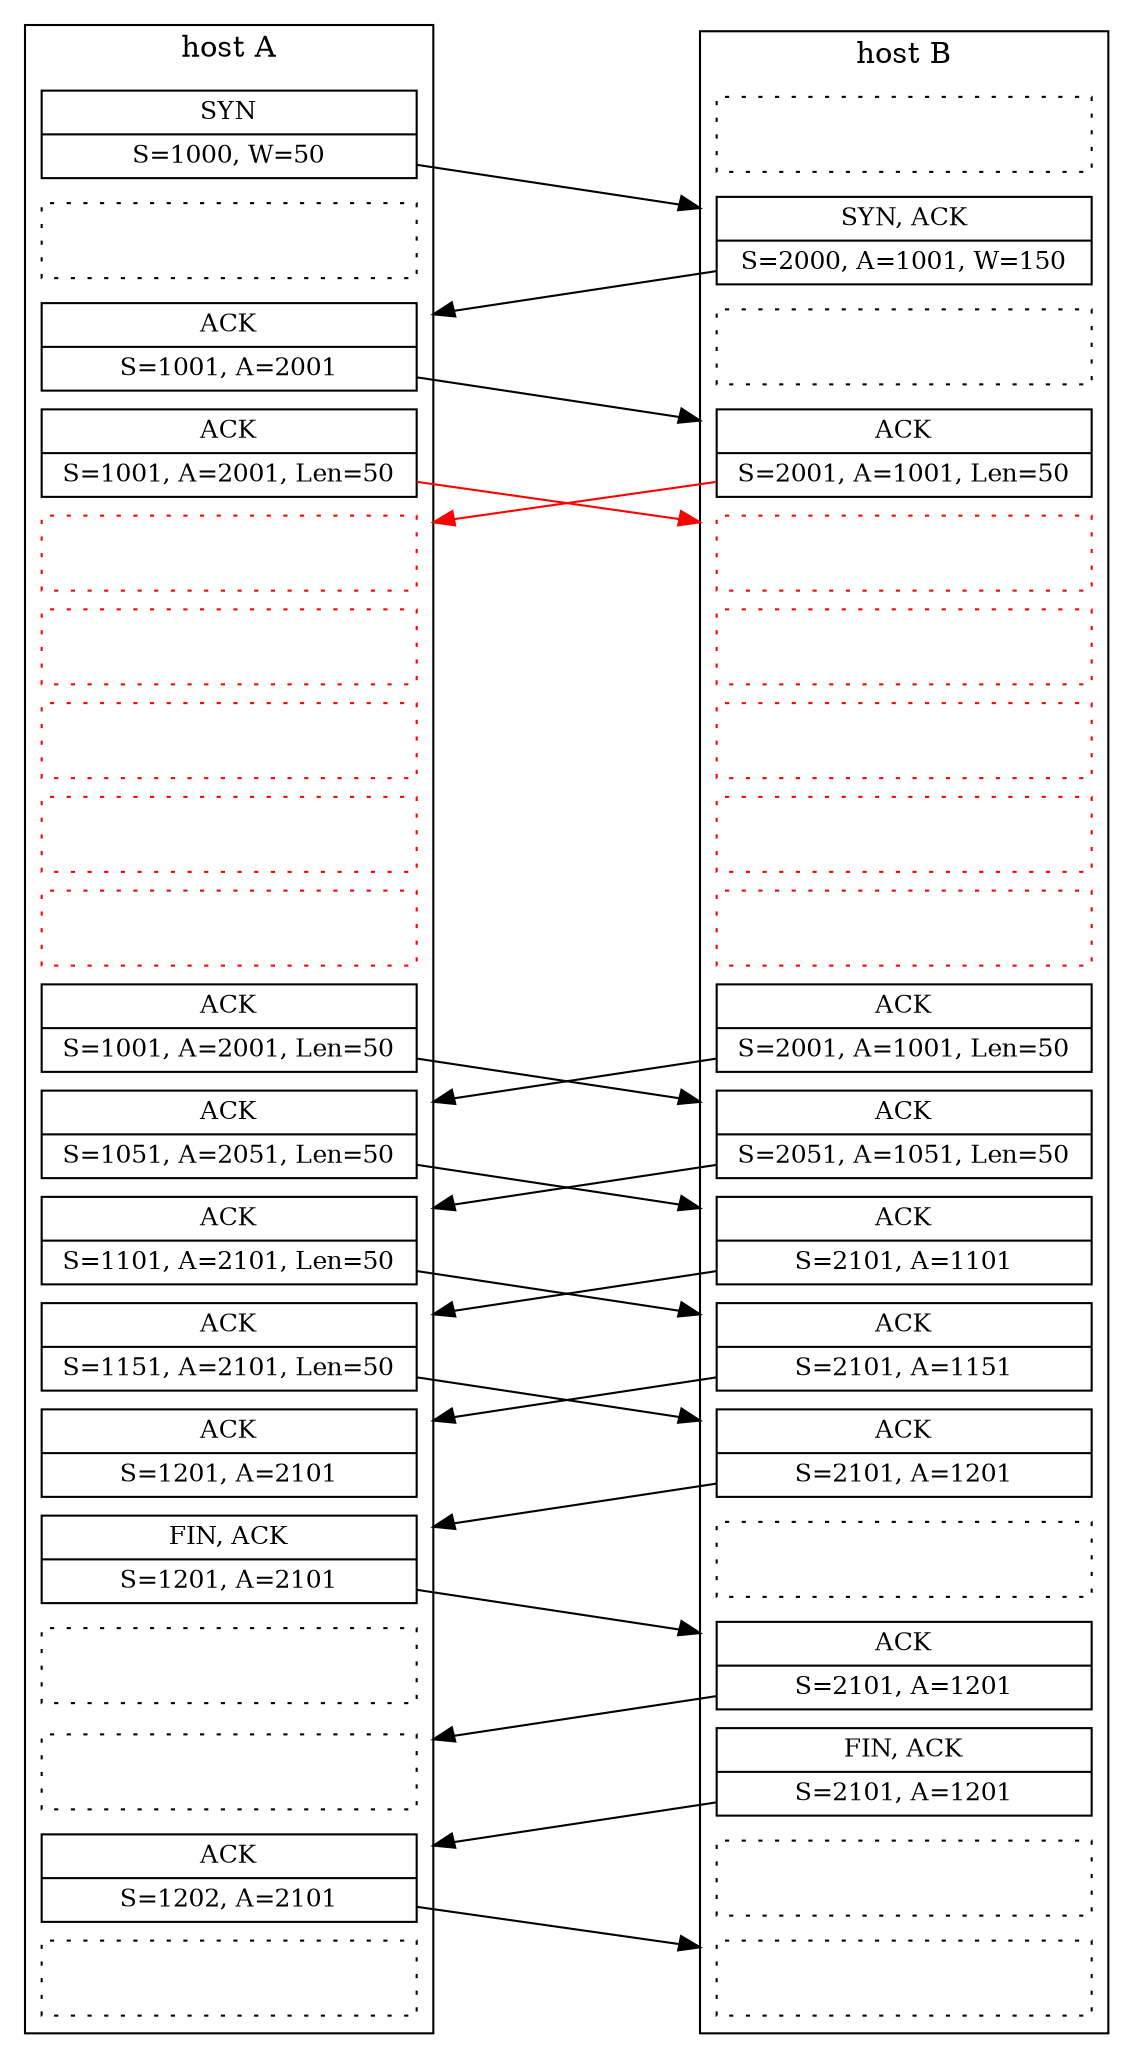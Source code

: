 digraph {
    node [shape=record]
    rankdir=TD;
    ranksep=0.00;
    newrank=true;
    nodesep=2.00;
    compound=true;
    subgraph cluster_A {
        label="host A"
        style="solid"
        node [width=2.50, fontsize=12 ];
         0 ->  1 ->  2 ->  3 ->  4 ->  5 ->  6 ->  7 ->  8 ->  9 -> 10 [color=none];
        10 -> 11 -> 12 -> 13 -> 14 -> 15 -> 16 -> 17 -> 18 [color=none];
    }
    subgraph cluster_B {
        label="host B"
        style="solid"
        node [width=2.50, fontsize=12 ];

        50 -> 51 -> 52 -> 53 -> 54 -> 55 -> 56 -> 57 -> 58 -> 59 -> 60 [color=none];
        60 -> 61 -> 62 -> 63 -> 64 -> 65 -> 66 -> 67 -> 68 [color=none];
    }

    { rank=same;  0; 50; }
    { rank=same;  1; 51; }
    { rank=same;  2; 52; }
    { rank=same;  3; 53; }
    { rank=same;  4; 54; }
    { rank=same;  5; 55; }
    { rank=same;  6; 56; }
    { rank=same;  7; 57; }
    { rank=same;  8; 58; }
    { rank=same;  9; 59; }
    { rank=same; 10; 60; }
    { rank=same; 11; 61; }
    { rank=same; 12; 62; }
    { rank=same; 13; 63; }
    { rank=same; 14; 64; }
    { rank=same; 15; 65; }
    { rank=same; 16; 66; }
    { rank=same; 17; 67; }
    { rank=same; 18; 68; }

    1, 50, 52, 64 [color=black, fontcolor=none, style=dotted];

     0 -> 51 [lhead=cluster_B]
    51 ->  2 [lhead=cluster_A]
     2 -> 53 [lhead=cluster_B]
    53 ->  4 [lhead=cluster_A, color=red]
     3 -> 54 [lhead=cluster_B, color=red]

    4, 5, 6, 7, 8 [ style=dotted, color=red, fontcolor=none ]
    54, 55, 56, 57, 58 [ style=dotted, color=red, fontcolor=none ]

    0 [ label="{SYN|S=1000, W=50}" ]
    2 [ label="{ACK|S=1001, A=2001}" ]
    3 [ label="{ACK|S=1001, A=2001, Len=50}" ]

    51 [ label="{SYN, ACK|S=2000, A=1001, W=150}" ]
    53 [ label="{ACK|S=2001, A=1001, Len=50}" ]

    // Retransmisión
     9 -> 60 [lhead=cluster_B]
    59 -> 10 [lhead=cluster_A]
    10 -> 61 [lhead=cluster_B]
    60 -> 11 [lhead=cluster_A]
    11 -> 62 [lhead=cluster_B]
    61 -> 12 [lhead=cluster_A]
    62 -> 13 [lhead=cluster_A]
    12 -> 63 [lhead=cluster_B]
    63 -> 14 [lhead=cluster_A]

     9 [ label="{ACK|S=1001, A=2001, Len=50}" ]
    59 [ label="{ACK|S=2001, A=1001, Len=50}" ]

    10 [ label="{ACK|S=1051, A=2051, Len=50}" ]
    59 [ label="{ACK|S=2001, A=1001, Len=50}" ]

    11 [ label="{ACK|S=1101, A=2101, Len=50}" ]
    12 [ label="{ACK|S=1151, A=2101, Len=50}" ]
    13 [ label="{ACK|S=1201, A=2101}" ]

    60 [ label="{ACK|S=2051, A=1051, Len=50}" ]
    61 [ label="{ACK|S=2101, A=1101}" ]
    62 [ label="{ACK|S=2101, A=1151}" ]
    63 [ label="{ACK|S=2101, A=1201}" ]

    64 [fontcolor=none, style=dotted, color=black]

    // FIN

    15, 16, 18, 64, 67, 68 [fontcolor=none, style=dotted, color=black]

    14 -> 65 [lhead=cluster_B]
    65 -> 16 [lhead=cluster_A]
    66 -> 17 [lhead=cluster_A]
    17 -> 68 [lhead=cluster_B]

    14 [ label="{FIN, ACK|S=1201, A=2101}" ]
    65 [ label="{ACK|S=2101, A=1201}" ]

    66 [ label="{FIN, ACK|S=2101, A=1201}" ]
    17 [ label="{ACK|S=1202, A=2101}" ]
/*
     5 -> 56 [lhead=cluster_B]
    56 ->  7 [lhead=cluster_A]
     6 -> 57 [lhead=cluster_B]
    57 ->  8 [lhead=cluster_A]
     8 -> 59 [lhead=cluster_B]
    10 -> 61 [lhead=cluster_B]
    61 -> 12 [lhead=cluster_A]
    62 -> 13 [lhead=cluster_A]
    13 -> 64 [lhead=cluster_B]

    5 [ label="{ACK|S=1201, A=2001, Len=00}" ]
    6 [ label="{ACK|S=1401, A=2001, Len=00}" ]
    8 [ label="{ACK|S=1601, A=2001, Len=00}" ]

    54 [ label="{ACK|S=5001, A=1201, W=800}" ]
    56 [ label="{ACK|S=5001, A=1401, W=800}" ]
    57 [ label="{ACK|S=5001, A=1601, W=800}" ]

    10 [ label="{FIN, ACK|S=1601, A=5001}" ]
    13 [ label="{ACK|S=1601, A=5001}" ]

    59 [ label="{ACK|S=5001, A=1801, W=800}" ]
    61 [ label="{ACK|S=5001, A=1801, W=800}" ]

    11 [ label="{FIN|S=1601, A=5001}" ]
    62 [ label="{FIN|S=1601, A=5001}" ]
*/
    // ---------------------- //

}
